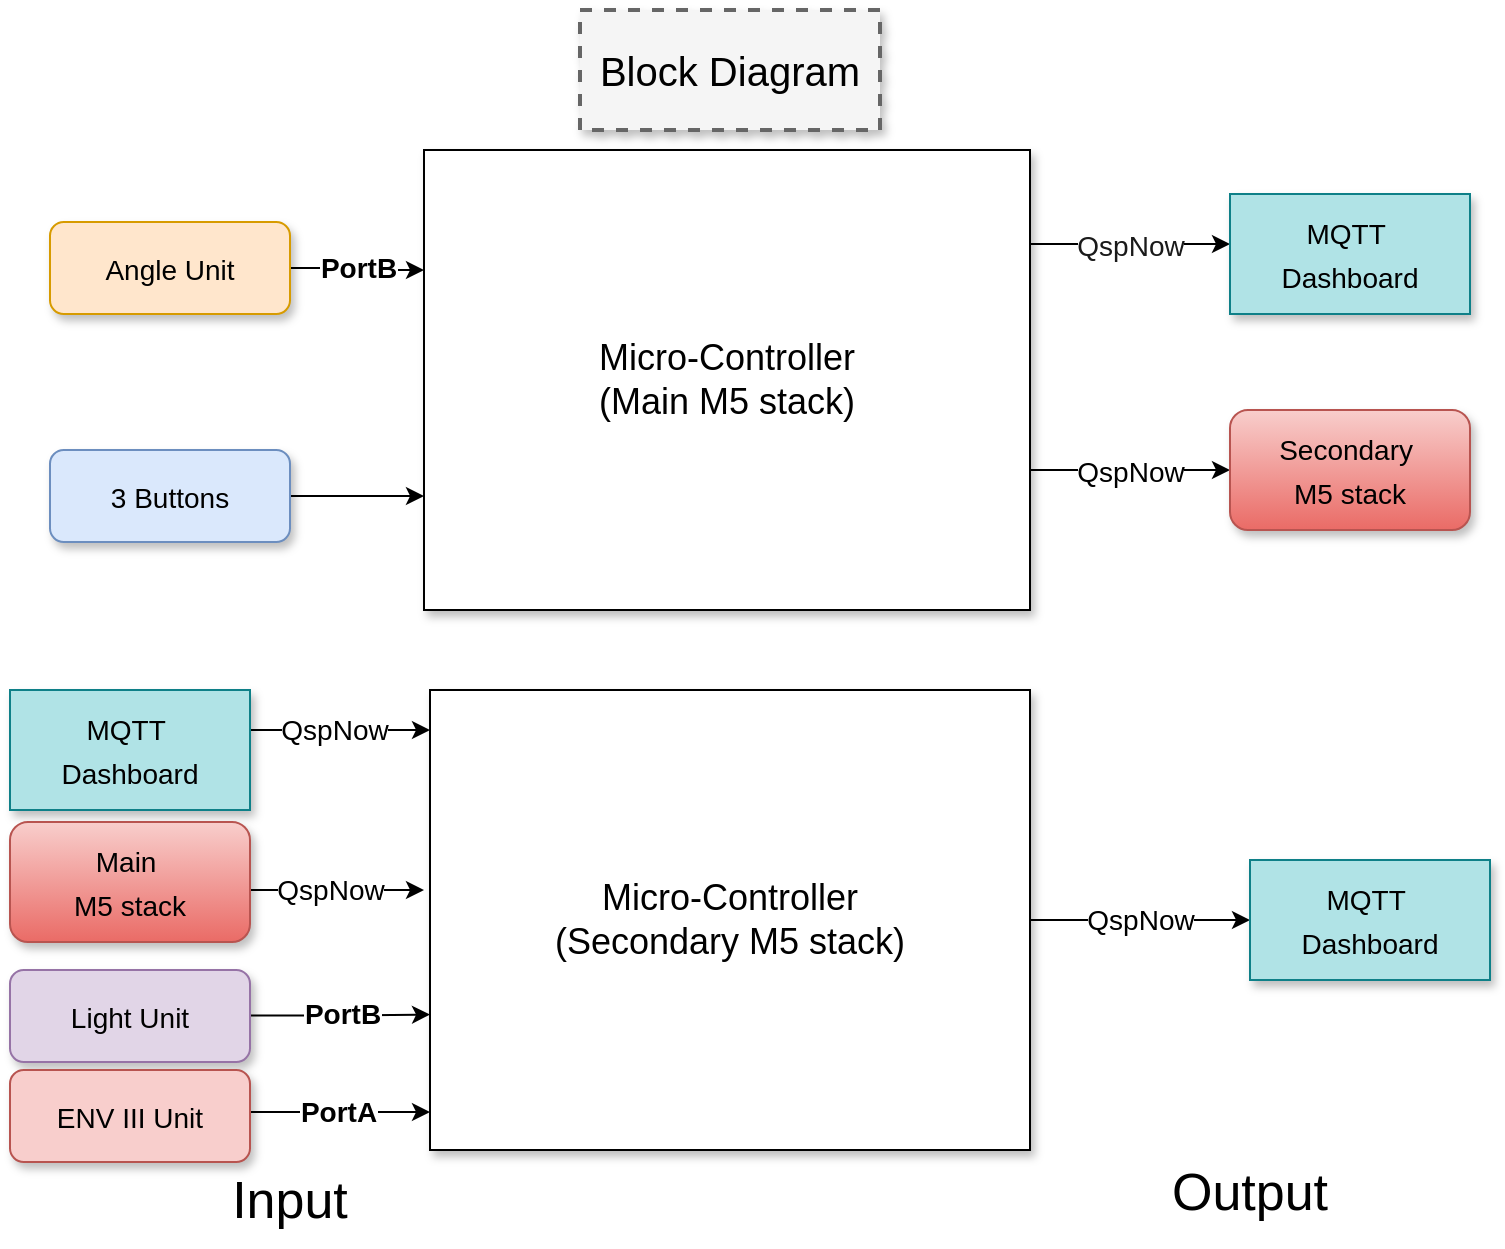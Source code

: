 <mxfile version="26.0.11">
  <diagram name="Page-1" id="90a13364-a465-7bf4-72fc-28e22215d7a0">
    <mxGraphModel dx="925" dy="535" grid="1" gridSize="10" guides="1" tooltips="1" connect="1" arrows="1" fold="1" page="1" pageScale="1.5" pageWidth="1169" pageHeight="826" background="none" math="0" shadow="0">
      <root>
        <mxCell id="0" style=";html=1;" />
        <mxCell id="1" style=";html=1;" parent="0" />
        <mxCell id="3a17f1ce550125da-1" value="Block Diagram" style="whiteSpace=wrap;html=1;shadow=1;fontSize=20;fillColor=#f5f5f5;strokeColor=#666666;strokeWidth=2;dashed=1;" parent="1" vertex="1">
          <mxGeometry x="865" y="430" width="150" height="60" as="geometry" />
        </mxCell>
        <mxCell id="3a17f1ce550125da-14" value="&lt;font style=&quot;font-size: 14px;&quot;&gt;QspNow&lt;/font&gt;" style="edgeStyle=elbowEdgeStyle;rounded=0;html=1;startArrow=none;startFill=0;jettySize=auto;orthogonalLoop=1;fontSize=18;elbow=vertical;strokeColor=#000000;labelBackgroundColor=light-dark(#FFFFFF,#1A1A1A);fontColor=#1A1A1A;" parent="1" edge="1">
          <mxGeometry relative="1" as="geometry">
            <mxPoint x="1090" y="547" as="sourcePoint" />
            <mxPoint x="1190" y="547" as="targetPoint" />
            <Array as="points">
              <mxPoint x="1150" y="547" />
            </Array>
            <mxPoint as="offset" />
          </mxGeometry>
        </mxCell>
        <mxCell id="3a17f1ce550125da-15" value="&lt;font style=&quot;font-size: 14px;&quot;&gt;QspNow&lt;/font&gt;" style="edgeStyle=elbowEdgeStyle;rounded=0;html=1;startArrow=none;startFill=0;jettySize=auto;orthogonalLoop=1;fontSize=18;elbow=vertical;entryX=0;entryY=0.5;entryDx=0;entryDy=0;" parent="1" source="3a17f1ce550125da-2" target="rVol46p53n9q2bvDGO4r-7" edge="1">
          <mxGeometry relative="1" as="geometry">
            <mxPoint x="1190" y="630" as="targetPoint" />
            <Array as="points">
              <mxPoint x="1100" y="660" />
            </Array>
            <mxPoint as="offset" />
          </mxGeometry>
        </mxCell>
        <mxCell id="3a17f1ce550125da-2" value="Micro-Controller&lt;div&gt;(Main M5 stack)&lt;/div&gt;" style="whiteSpace=wrap;html=1;shadow=1;fontSize=18;" parent="1" vertex="1">
          <mxGeometry x="787" y="500" width="303" height="230" as="geometry" />
        </mxCell>
        <mxCell id="3a17f1ce550125da-5" value="&lt;font style=&quot;font-size: 14px;&quot;&gt;MQTT&amp;nbsp;&lt;/font&gt;&lt;div&gt;&lt;font style=&quot;font-size: 14px;&quot;&gt;Dashboard&lt;/font&gt;&lt;/div&gt;" style="whiteSpace=wrap;html=1;shadow=1;fontSize=18;fillColor=#b0e3e6;strokeColor=#0e8088;" parent="1" vertex="1">
          <mxGeometry x="1190" y="522" width="120" height="60" as="geometry" />
        </mxCell>
        <mxCell id="3a17f1ce550125da-18" style="edgeStyle=elbowEdgeStyle;rounded=0;html=1;startArrow=none;startFill=0;jettySize=auto;orthogonalLoop=1;fontSize=18;elbow=vertical;" parent="1" target="3a17f1ce550125da-10" edge="1">
          <mxGeometry relative="1" as="geometry">
            <mxPoint x="717" y="834" as="sourcePoint" />
          </mxGeometry>
        </mxCell>
        <mxCell id="rVol46p53n9q2bvDGO4r-17" value="&lt;b&gt;&lt;font style=&quot;font-size: 14px;&quot;&gt;PortB&lt;/font&gt;&lt;/b&gt;" style="edgeStyle=orthogonalEdgeStyle;rounded=0;orthogonalLoop=1;jettySize=auto;html=1;" edge="1" parent="1" source="rVol46p53n9q2bvDGO4r-1" target="3a17f1ce550125da-2">
          <mxGeometry relative="1" as="geometry">
            <Array as="points">
              <mxPoint x="754" y="559" />
              <mxPoint x="754" y="560" />
            </Array>
          </mxGeometry>
        </mxCell>
        <mxCell id="rVol46p53n9q2bvDGO4r-1" value="&lt;font style=&quot;font-size: 14px;&quot;&gt;Angle Unit&lt;/font&gt;" style="rounded=1;whiteSpace=wrap;html=1;fontSize=18;shadow=1;fillColor=#ffe6cc;strokeColor=#d79b00;" vertex="1" parent="1">
          <mxGeometry x="600" y="536" width="120" height="46" as="geometry" />
        </mxCell>
        <mxCell id="rVol46p53n9q2bvDGO4r-18" value="" style="edgeStyle=orthogonalEdgeStyle;rounded=0;orthogonalLoop=1;jettySize=auto;html=1;" edge="1" parent="1" source="rVol46p53n9q2bvDGO4r-5" target="3a17f1ce550125da-2">
          <mxGeometry relative="1" as="geometry">
            <Array as="points">
              <mxPoint x="770" y="673" />
              <mxPoint x="770" y="673" />
            </Array>
          </mxGeometry>
        </mxCell>
        <mxCell id="rVol46p53n9q2bvDGO4r-5" value="&lt;font style=&quot;font-size: 14px;&quot;&gt;3 Buttons&lt;/font&gt;" style="rounded=1;whiteSpace=wrap;html=1;fontSize=18;shadow=1;fillColor=#dae8fc;strokeColor=#6c8ebf;" vertex="1" parent="1">
          <mxGeometry x="600" y="650" width="120" height="46" as="geometry" />
        </mxCell>
        <mxCell id="rVol46p53n9q2bvDGO4r-7" value="&lt;font style=&quot;font-size: 14px;&quot;&gt;Secondary&amp;nbsp;&lt;/font&gt;&lt;div&gt;&lt;font style=&quot;font-size: 14px;&quot;&gt;M5 stack&lt;/font&gt;&lt;/div&gt;" style="rounded=1;whiteSpace=wrap;html=1;fontSize=18;shadow=1;fillColor=#f8cecc;strokeColor=#b85450;gradientColor=#ea6b66;" vertex="1" parent="1">
          <mxGeometry x="1190" y="630" width="120" height="60" as="geometry" />
        </mxCell>
        <mxCell id="rVol46p53n9q2bvDGO4r-33" value="&lt;font style=&quot;font-size: 14px;&quot;&gt;QspNow&lt;/font&gt;" style="edgeStyle=orthogonalEdgeStyle;rounded=0;orthogonalLoop=1;jettySize=auto;html=1;" edge="1" parent="1" source="rVol46p53n9q2bvDGO4r-9" target="rVol46p53n9q2bvDGO4r-32">
          <mxGeometry relative="1" as="geometry" />
        </mxCell>
        <mxCell id="rVol46p53n9q2bvDGO4r-9" value="Micro-Controller&lt;div&gt;(Secondary M5 stack)&lt;/div&gt;" style="whiteSpace=wrap;html=1;shadow=1;fontSize=18;" vertex="1" parent="1">
          <mxGeometry x="790" y="770" width="300" height="230" as="geometry" />
        </mxCell>
        <mxCell id="rVol46p53n9q2bvDGO4r-11" value="&lt;font style=&quot;font-size: 14px;&quot;&gt;QspNow&lt;/font&gt;" style="edgeStyle=orthogonalEdgeStyle;rounded=0;orthogonalLoop=1;jettySize=auto;html=1;" edge="1" parent="1" source="rVol46p53n9q2bvDGO4r-10" target="rVol46p53n9q2bvDGO4r-9">
          <mxGeometry x="-0.081" relative="1" as="geometry">
            <Array as="points">
              <mxPoint x="740" y="790" />
              <mxPoint x="740" y="790" />
            </Array>
            <mxPoint as="offset" />
          </mxGeometry>
        </mxCell>
        <mxCell id="rVol46p53n9q2bvDGO4r-10" value="&lt;font style=&quot;font-size: 14px;&quot;&gt;MQTT&amp;nbsp;&lt;/font&gt;&lt;div&gt;&lt;font style=&quot;font-size: 14px;&quot;&gt;Dashboard&lt;/font&gt;&lt;/div&gt;" style="whiteSpace=wrap;html=1;shadow=1;fontSize=18;fillColor=#b0e3e6;strokeColor=#0e8088;" vertex="1" parent="1">
          <mxGeometry x="580" y="770" width="120" height="60" as="geometry" />
        </mxCell>
        <mxCell id="rVol46p53n9q2bvDGO4r-14" value="&lt;font style=&quot;font-size: 14px;&quot;&gt;QspNow&lt;/font&gt;" style="edgeStyle=orthogonalEdgeStyle;rounded=0;orthogonalLoop=1;jettySize=auto;html=1;" edge="1" parent="1">
          <mxGeometry x="0.031" relative="1" as="geometry">
            <mxPoint x="710" y="870" as="sourcePoint" />
            <mxPoint x="787" y="870" as="targetPoint" />
            <Array as="points">
              <mxPoint x="700" y="870" />
              <mxPoint x="787" y="870" />
            </Array>
            <mxPoint as="offset" />
          </mxGeometry>
        </mxCell>
        <mxCell id="rVol46p53n9q2bvDGO4r-13" value="&lt;font style=&quot;font-size: 14px;&quot;&gt;Main&amp;nbsp;&lt;/font&gt;&lt;div&gt;&lt;font style=&quot;font-size: 14px;&quot;&gt;M5 stack&lt;/font&gt;&lt;/div&gt;" style="rounded=1;whiteSpace=wrap;html=1;fontSize=18;shadow=1;fillColor=#f8cecc;strokeColor=#b85450;gradientColor=#ea6b66;" vertex="1" parent="1">
          <mxGeometry x="580" y="836" width="120" height="60" as="geometry" />
        </mxCell>
        <mxCell id="rVol46p53n9q2bvDGO4r-23" value="&lt;font style=&quot;font-size: 14px;&quot;&gt;&lt;b&gt;PortB&lt;/b&gt;&lt;/font&gt;" style="edgeStyle=orthogonalEdgeStyle;rounded=0;orthogonalLoop=1;jettySize=auto;html=1;entryX=0;entryY=0.75;entryDx=0;entryDy=0;" edge="1" parent="1">
          <mxGeometry x="0.022" y="1" relative="1" as="geometry">
            <mxPoint x="700" y="932.75" as="sourcePoint" />
            <mxPoint x="790" y="932.25" as="targetPoint" />
            <Array as="points">
              <mxPoint x="700" y="933.75" />
              <mxPoint x="746" y="933.75" />
              <mxPoint x="746" y="932.75" />
            </Array>
            <mxPoint as="offset" />
          </mxGeometry>
        </mxCell>
        <mxCell id="rVol46p53n9q2bvDGO4r-24" value="&lt;font style=&quot;font-size: 14px;&quot;&gt;Light Unit&lt;/font&gt;" style="rounded=1;whiteSpace=wrap;html=1;fontSize=18;shadow=1;fillColor=#e1d5e7;strokeColor=#9673a6;" vertex="1" parent="1">
          <mxGeometry x="580" y="910" width="120" height="46" as="geometry" />
        </mxCell>
        <mxCell id="rVol46p53n9q2bvDGO4r-29" value="&lt;font style=&quot;font-size: 14px;&quot;&gt;&lt;b&gt;PortA&lt;/b&gt;&lt;/font&gt;" style="edgeStyle=orthogonalEdgeStyle;rounded=0;orthogonalLoop=1;jettySize=auto;html=1;exitX=1;exitY=0.5;exitDx=0;exitDy=0;" edge="1" parent="1" source="rVol46p53n9q2bvDGO4r-26">
          <mxGeometry relative="1" as="geometry">
            <mxPoint x="680" y="1040" as="sourcePoint" />
            <mxPoint x="790" y="981" as="targetPoint" />
            <Array as="points">
              <mxPoint x="700" y="981" />
            </Array>
          </mxGeometry>
        </mxCell>
        <mxCell id="rVol46p53n9q2bvDGO4r-26" value="&lt;font style=&quot;font-size: 14px;&quot;&gt;ENV III Unit&lt;/font&gt;" style="rounded=1;whiteSpace=wrap;html=1;fontSize=18;shadow=1;fillColor=#f8cecc;strokeColor=#b85450;" vertex="1" parent="1">
          <mxGeometry x="580" y="960" width="120" height="46" as="geometry" />
        </mxCell>
        <mxCell id="rVol46p53n9q2bvDGO4r-32" value="&lt;font style=&quot;font-size: 14px;&quot;&gt;MQTT&amp;nbsp;&lt;/font&gt;&lt;div&gt;&lt;font style=&quot;font-size: 14px;&quot;&gt;Dashboard&lt;/font&gt;&lt;/div&gt;" style="whiteSpace=wrap;html=1;shadow=1;fontSize=18;fillColor=#b0e3e6;strokeColor=#0e8088;" vertex="1" parent="1">
          <mxGeometry x="1200" y="855" width="120" height="60" as="geometry" />
        </mxCell>
        <mxCell id="rVol46p53n9q2bvDGO4r-34" value="&lt;font style=&quot;font-size: 26px;&quot;&gt;Input&lt;/font&gt;" style="text;html=1;align=center;verticalAlign=middle;whiteSpace=wrap;rounded=0;" vertex="1" parent="1">
          <mxGeometry x="690" y="1010" width="60" height="30" as="geometry" />
        </mxCell>
        <mxCell id="rVol46p53n9q2bvDGO4r-35" value="&lt;font style=&quot;font-size: 26px;&quot;&gt;Output&lt;/font&gt;" style="text;html=1;align=center;verticalAlign=middle;whiteSpace=wrap;rounded=0;" vertex="1" parent="1">
          <mxGeometry x="1170" y="1006" width="60" height="30" as="geometry" />
        </mxCell>
        <mxCell id="rVol46p53n9q2bvDGO4r-36" style="edgeStyle=orthogonalEdgeStyle;rounded=0;orthogonalLoop=1;jettySize=auto;html=1;exitX=0.5;exitY=1;exitDx=0;exitDy=0;" edge="1" parent="1" source="rVol46p53n9q2bvDGO4r-34" target="rVol46p53n9q2bvDGO4r-34">
          <mxGeometry relative="1" as="geometry" />
        </mxCell>
      </root>
    </mxGraphModel>
  </diagram>
</mxfile>
